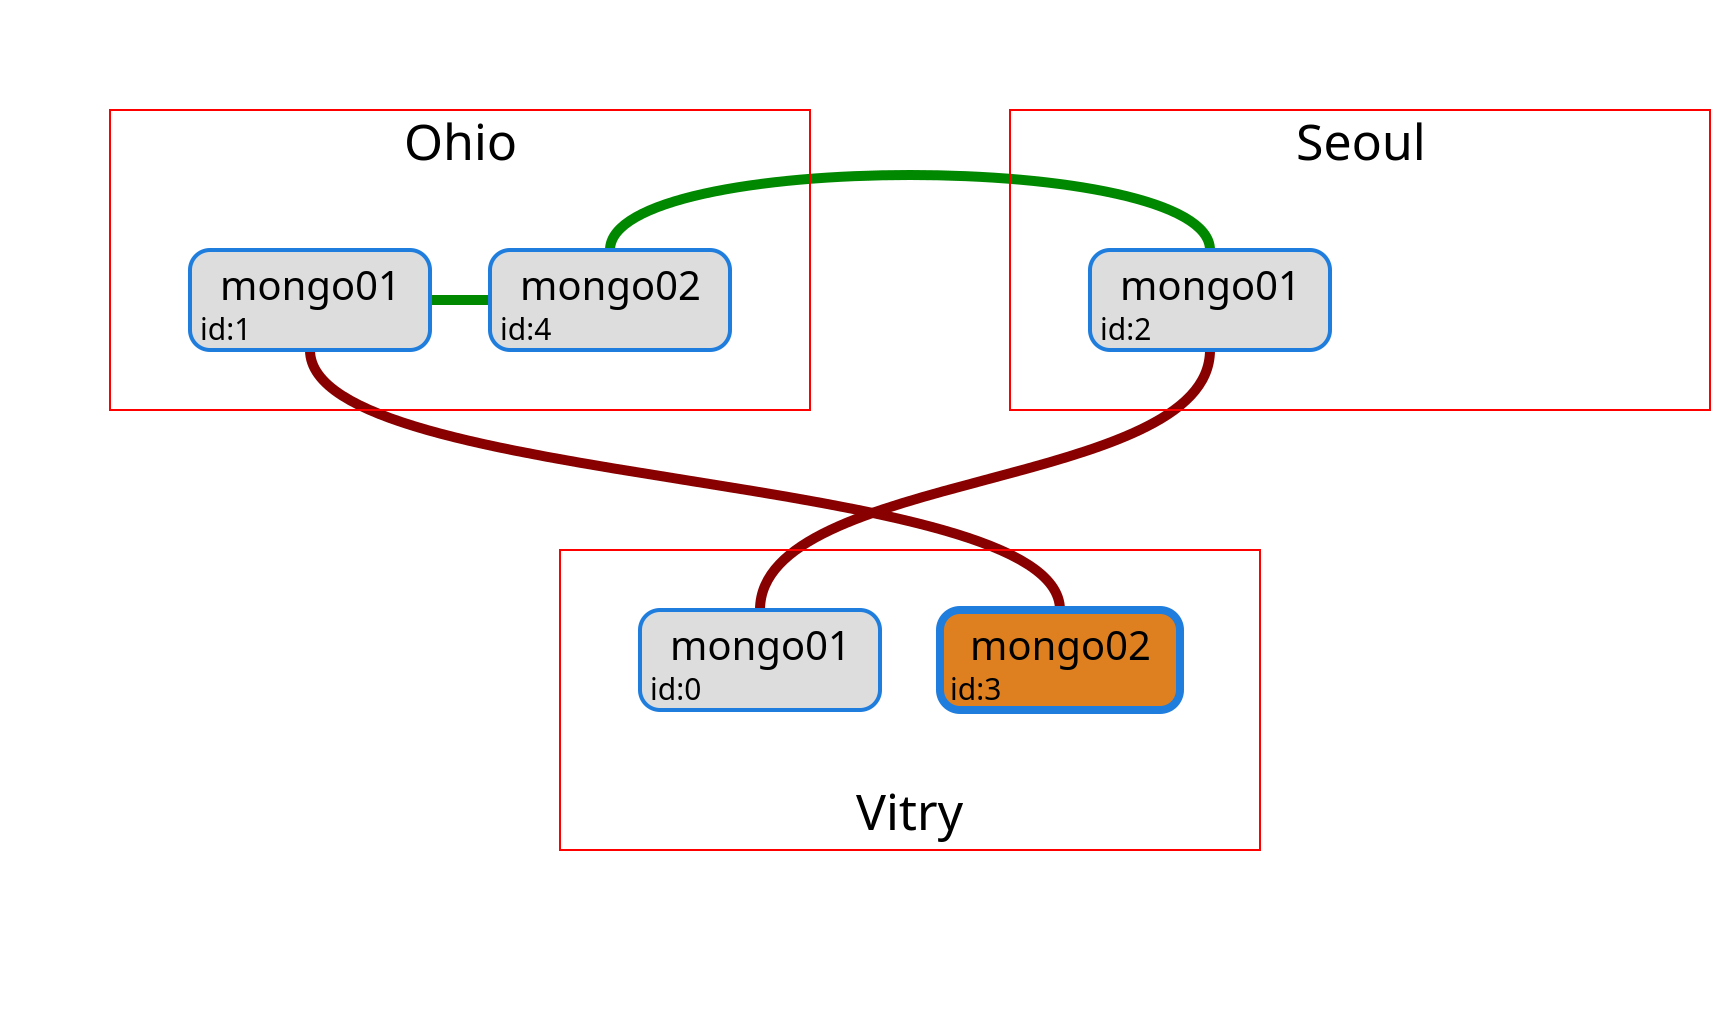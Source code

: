 {
    "$schema": "https://vega.github.io/schema/vega/v5.11.json",
    "width": 500,
    "height": 500,
    "padding": 5,

    "data": [
      { "name":"mongo_status_data",
        "values": 

      [
        {
          "_id": 0,
          "name": "mongo01.vtr.domain:27017",
          "stateStr": "SECONDARY",
          "syncSourceId": 2
        },
        {
          "_id": 1,
          "name": "mongo01.ohio.domain:27017",
          "stateStr": "SECONDARY",
          "syncSourceId": 3
        },
        {
          "_id": 2,
          "name": "mongo01.seoul.domain:27017",
          "stateStr": "SECONDARY",
          "syncSourceId": 4
        },
        {
          "_id": 3,
          "name": "mongo02.vtr.domain:27017",
          "stateStr": "PRIMARY",
          "syncSourceId": -1
        },
        {
          "_id": 4,
          "name": "mongo02.ohio.domain:27017",
          "stateStr": "SECONDARY",
          "syncSourceId": 1
        }
      ]

      },
      {
        "name": "region_block",
        "values":
        [
          {"name":"vtr", "width":350, "height":150, "x":275, "y":270, "count": 2, "label":"Vitry"},
          {"name":"ohio", "width":350, "height":150, "x":50, "y":50, "count": 2, "label":"Ohio"},
          {"name":"seoul", "width":350, "height":150, "x":500, "y":50, "count": 1, "label":"Seoul"}
        ],

        "transform": [
          {"type":"formula", "as":"text_x","expr":"datum.x + datum.width/2"},
          {"type":"formula", "as":"text_y","expr":"datum.y>100 ? datum.y + datum.height - 30 : datum.y + 5"}
        ]
      }, 
      {
        "name": "node_block",
        "source":	"mongo_status_data",
        "transform": [
          {"type": "formula", "as":"id_label", "expr": "'id:'+datum._id"},
          {"type": "formula", "as":"name_parts", "expr": "split(split(datum.name,':')[0],'.')"},
          {"type": "formula", "as":"node_name", "expr": "datum.name_parts[0]"},
          {"type": "formula", "as":"node_region", "expr": "datum.name_parts[1]"},
          {"type": "formula", "as":"index_in_region", "expr": "slice(datum.node_name,-1)-1"},

          {"type": "lookup", "from": "region_block", "key": "name", "fields": ["node_region"], "as":["region"]},
          
          {"type": "formula", "as": "x", "expr": "datum.region.x + 40 + datum.index_in_region * 150"},
          {"type": "formula", "as": "width", "expr": "120"},
          {"type": "formula", "as": "y", "expr": "datum.region.y + (datum.node_region=='vtr'?30:70)"},
          {"type": "formula", "as": "height", "expr": "50"},
          {"type": "formula", "as": "right", "expr": "datum.x + datum.width"},
          {"type": "formula", "as": "bottom", "expr": "datum.y + datum.height"},
          {"type": "formula", "as": "cx", "expr": "datum.x + datum.width/2"},
          {"type": "formula", "as": "cy", "expr": "datum.y + datum.height/2"},

          {"type": "formula", "as": "back_color", "expr": "datum.stateStr=='PRIMARY' ? '#DE801F' : '#ddd'"},
          {"type": "formula", "as": "line_width", "expr": "datum.stateStr=='PRIMARY' ? 4 : 2"}          
                    
        ]
      },

      {
        "name": "sync_links",
        "source": "node_block",
        "transform": [
          { "type":"filter", "expr": "! (datum.syncSourceId<0)"},
          { "type": "lookup", "from":"node_block", "fields": ["syncSourceId"], "key":"_id", "as": ["target"] }
        ]
      },

      {
        "name": "smart-links",
        "source": "sync_links",
        "transform": [
          { "type":"formula", "as":"same_line", 
            "expr": "datum.y==datum.target.y"
          },
          { "type":"formula", "as":"left_node", 
            "expr": "datum.x < datum.target.x ? datum : datum.target"
          },
          { "type":"formula", "as":"right_node", 
            "expr": "datum.x > datum.target.x ? datum : datum.target"
          },
          { "type":"formula", "as":"top_node", 
            "expr": "datum.y < datum.target.y ? datum : datum.target"
          },
          { "type":"formula", "as":"bottom_node", 
            "expr": "datum.y > datum.target.y ? datum : datum.target"
          },
          { "type":"formula", "as":"same_region", 
            "expr": "datum.node_region==datum.target.node_region"
          },
          { "type":"formula", "as":"top_line", 
            "expr": "(datum.node_region!='vtr') && (datum.target.node_region!='vtr')"
          },
          { "type":"formula", "as":"bottom_line", 
            "expr": "(datum.node_region=='vtr') && (datum.target.node_region=='vtr')"
          },
          { "type":"formula", "as":"cross_line",
            "expr": "!datum.top_line && !datum.bottom_line"
          },
          { "type":"formula", "as":"side_to_side", 
            "expr": "datum.same_line && ( datum.same_region && datum.left_node.index_in_region == datum.right_node.index_in_region -1 )"
          }
        ]
      },
      
      {
        "name": "side-to-side-links",
        "source": "smart-links",
        "transform":[
          { "type":"filter","expr": "datum.side_to_side"},
          { "type":"formula","as":"path",
            "expr": "'M'+datum.left_node.right+','+datum.left_node.cy+'L'+datum.right_node.x+','+datum.right_node.cy"
          }
        ]
      },
      
      {
        "name": "top-links",
        "source": "smart-links",
        "transform":[
          { "type":"filter","expr": "datum.top_line && ! datum.side_to_side"},
          { "type":"formula","as":"y",
            "expr": "datum.y"
          },
          { "type":"formula","as":"up",
            "expr": "datum.y - 50"
          },
          { "type":"formula","as":"path",
            "expr": "'M'+datum.cx+','+datum.y+'C'+datum.cx+','+datum.up+' '+datum.target.cx+','+datum.up+' '+datum.target.cx+','+datum.y"
          }
        ]
      },
      
      {
        "name": "cross-line-links",
        "source": "smart-links",
        "transform":[
          { "type":"filter","expr": "datum.cross_line"},
          { "type":"formula","as":"btm",
            "expr": "datum.top_node.bottom + 70"
          },
          { "type":"formula","as":"up",
            "expr": "datum.bottom_node.y - 70"
          },
          { "type":"formula","as":"p1",
            "expr": "datum.top_node.cx+','+datum.top_node.bottom"
          },
          { "type":"formula","as":"p2",
            "expr": "datum.top_node.cx+','+datum.btm"
          },
          { "type":"formula","as":"p3",
            "expr": "datum.bottom_node.cx+','+datum.up"
          },
          { "type":"formula","as":"p4",
            "expr": "datum.bottom_node.cx+','+datum.bottom_node.y"
          },
          { "type":"formula","as":"path",
            "expr": "'M'+datum.p1+'C'+datum.p2+' '+datum.p3+' '+datum.p4"
          }
        ]
      },

      {
        "name": "all-links",
        "source": ["top-links","side-to-side-links","cross-line-links"]
      }
    ],


    "scales": [
      {
        "name": "true_is_green",
        "type": "ordinal",
        "domain": [false, true],
        "range": ["#880000", "#008800"]
      },
      {
        "name": "true_is_red",
        "type": "ordinal",
        "domain": [true, false],
        "range": ["#880000", "#008800"]
      }
    ],
  
  
    "marks": [
      
      {
        "type": "path",
        "from": {"data":"all-links"},
        "encode": {
          "enter": {
            "path": {"field": "path"},
            "stroke": {"scale": "true_is_red", "field": "cross_line"},
            "strokeWidth": {"value": 5}
          }
        }
      },

      {
        "type": "rect",
        "from": {"data":"node_block"},
        "encode": {
          "enter": {
            "x": {"field": "x"},
            "y": {"field": "y"},
            "width": {"field": "width"},
            "height": {"field": "height"},
            "stroke": {"value": "#1F7DDE"},
            "cornerRadius": {"value": 10},
            "strokeWidth": {"field": "line_width"},
            "fill": {"field": "back_color"}
          }
        }
      },
      {
        "type": "text",
        "from": {"data":"node_block"},
        "encode": {
          "enter": {
            "text": {"field":"node_name"},
            "align": {"value":"center"},
            "fontSize": {"value":20},
            "x": {"field": "cx"},
            "y": {"field": "cy"}
          }
        }
      },
      {
        "type": "text",
        "from": {"data":"node_block"},
        "encode": {
          "enter": {
            "text": {"field":"id_label"},
            "align": {"value":"left"},
            "x": {"field": "x"},
            "y": {"field": "bottom"},
            "fontSize": {"value":15},
            "dx": {"value": 5},
            "dy": {"value": -5}
          }
        }
      },


      {
        "type": "rect",
        "from": {"data":"region_block"},
        "encode": {
          "enter": {
            "x": {"field": "x"},
            "y": {"field": "y"},
            "width": {"field": "width"},
            "height": {"field": "height"},
            "stroke": {"value": "red"}
          }
        }
      },
      {
        "type": "text",
        "from": {"data":"region_block"},
        "encode": {
          "enter": {
            "text": {"field":"label"},
            "align": {"value":"center"},
            "baseline": {"value": "top"},
            "x": {"field": "text_x"},
            "y": {"field": "text_y"},
            "fontSize": {"value":25}
          }
        }
      }
  

    ]
  }